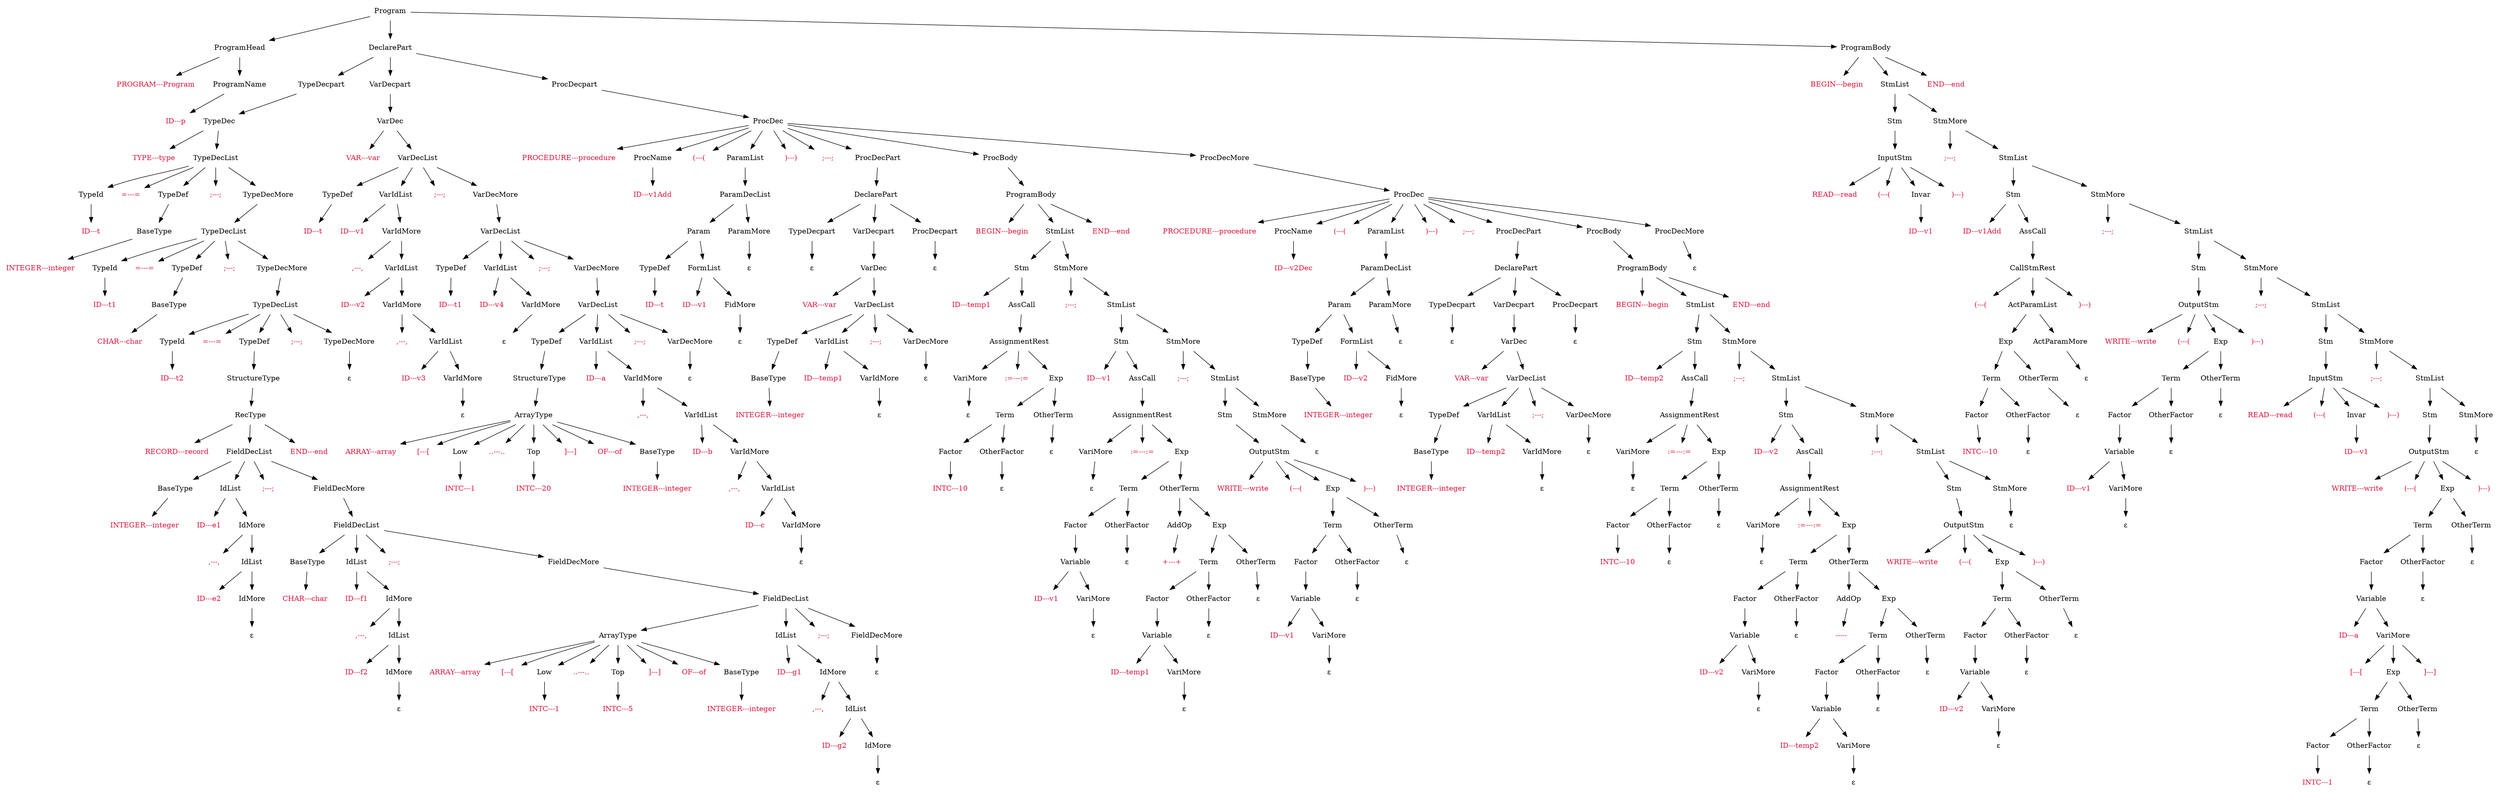 // Tree
digraph {
	1 [label=Program shape=plaintext]
	2 [label=ProgramHead shape=plaintext]
	1 -> 2 [arrowshape=none]
	5 [label="PROGRAM---Program" fontcolor=crimson shape=plaintext]
	2 -> 5 [arrowshape=none]
	6 [label=ProgramName shape=plaintext]
	2 -> 6 [arrowshape=none]
	7 [label="ID---p" fontcolor=crimson shape=plaintext]
	6 -> 7 [arrowshape=none]
	3 [label=DeclarePart shape=plaintext]
	1 -> 3 [arrowshape=none]
	8 [label=TypeDecpart shape=plaintext]
	3 -> 8 [arrowshape=none]
	11 [label=TypeDec shape=plaintext]
	8 -> 11 [arrowshape=none]
	12 [label="TYPE---type" fontcolor=crimson shape=plaintext]
	11 -> 12 [arrowshape=none]
	13 [label=TypeDecList shape=plaintext]
	11 -> 13 [arrowshape=none]
	14 [label=TypeId shape=plaintext]
	13 -> 14 [arrowshape=none]
	19 [label="ID---t" fontcolor=crimson shape=plaintext]
	14 -> 19 [arrowshape=none]
	15 [label="=---=" fontcolor=crimson shape=plaintext]
	13 -> 15 [arrowshape=none]
	16 [label=TypeDef shape=plaintext]
	13 -> 16 [arrowshape=none]
	20 [label=BaseType shape=plaintext]
	16 -> 20 [arrowshape=none]
	21 [label="INTEGER---integer" fontcolor=crimson shape=plaintext]
	20 -> 21 [arrowshape=none]
	17 [label=";---;" fontcolor=crimson shape=plaintext]
	13 -> 17 [arrowshape=none]
	18 [label=TypeDecMore shape=plaintext]
	13 -> 18 [arrowshape=none]
	22 [label=TypeDecList shape=plaintext]
	18 -> 22 [arrowshape=none]
	23 [label=TypeId shape=plaintext]
	22 -> 23 [arrowshape=none]
	28 [label="ID---t1" fontcolor=crimson shape=plaintext]
	23 -> 28 [arrowshape=none]
	24 [label="=---=" fontcolor=crimson shape=plaintext]
	22 -> 24 [arrowshape=none]
	25 [label=TypeDef shape=plaintext]
	22 -> 25 [arrowshape=none]
	29 [label=BaseType shape=plaintext]
	25 -> 29 [arrowshape=none]
	30 [label="CHAR---char" fontcolor=crimson shape=plaintext]
	29 -> 30 [arrowshape=none]
	26 [label=";---;" fontcolor=crimson shape=plaintext]
	22 -> 26 [arrowshape=none]
	27 [label=TypeDecMore shape=plaintext]
	22 -> 27 [arrowshape=none]
	31 [label=TypeDecList shape=plaintext]
	27 -> 31 [arrowshape=none]
	32 [label=TypeId shape=plaintext]
	31 -> 32 [arrowshape=none]
	37 [label="ID---t2" fontcolor=crimson shape=plaintext]
	32 -> 37 [arrowshape=none]
	33 [label="=---=" fontcolor=crimson shape=plaintext]
	31 -> 33 [arrowshape=none]
	34 [label=TypeDef shape=plaintext]
	31 -> 34 [arrowshape=none]
	38 [label=StructureType shape=plaintext]
	34 -> 38 [arrowshape=none]
	39 [label=RecType shape=plaintext]
	38 -> 39 [arrowshape=none]
	40 [label="RECORD---record" fontcolor=crimson shape=plaintext]
	39 -> 40 [arrowshape=none]
	41 [label=FieldDecList shape=plaintext]
	39 -> 41 [arrowshape=none]
	43 [label=BaseType shape=plaintext]
	41 -> 43 [arrowshape=none]
	47 [label="INTEGER---integer" fontcolor=crimson shape=plaintext]
	43 -> 47 [arrowshape=none]
	44 [label=IdList shape=plaintext]
	41 -> 44 [arrowshape=none]
	48 [label="ID---e1" fontcolor=crimson shape=plaintext]
	44 -> 48 [arrowshape=none]
	49 [label=IdMore shape=plaintext]
	44 -> 49 [arrowshape=none]
	50 [label=",---," fontcolor=crimson shape=plaintext]
	49 -> 50 [arrowshape=none]
	51 [label=IdList shape=plaintext]
	49 -> 51 [arrowshape=none]
	52 [label="ID---e2" fontcolor=crimson shape=plaintext]
	51 -> 52 [arrowshape=none]
	53 [label=IdMore shape=plaintext]
	51 -> 53 [arrowshape=none]
	54 [label="ε" shape=plaintext]
	53 -> 54 [arrowshape=none]
	45 [label=";---;" fontcolor=crimson shape=plaintext]
	41 -> 45 [arrowshape=none]
	46 [label=FieldDecMore shape=plaintext]
	41 -> 46 [arrowshape=none]
	55 [label=FieldDecList shape=plaintext]
	46 -> 55 [arrowshape=none]
	56 [label=BaseType shape=plaintext]
	55 -> 56 [arrowshape=none]
	60 [label="CHAR---char" fontcolor=crimson shape=plaintext]
	56 -> 60 [arrowshape=none]
	57 [label=IdList shape=plaintext]
	55 -> 57 [arrowshape=none]
	61 [label="ID---f1" fontcolor=crimson shape=plaintext]
	57 -> 61 [arrowshape=none]
	62 [label=IdMore shape=plaintext]
	57 -> 62 [arrowshape=none]
	63 [label=",---," fontcolor=crimson shape=plaintext]
	62 -> 63 [arrowshape=none]
	64 [label=IdList shape=plaintext]
	62 -> 64 [arrowshape=none]
	65 [label="ID---f2" fontcolor=crimson shape=plaintext]
	64 -> 65 [arrowshape=none]
	66 [label=IdMore shape=plaintext]
	64 -> 66 [arrowshape=none]
	67 [label="ε" shape=plaintext]
	66 -> 67 [arrowshape=none]
	58 [label=";---;" fontcolor=crimson shape=plaintext]
	55 -> 58 [arrowshape=none]
	59 [label=FieldDecMore shape=plaintext]
	55 -> 59 [arrowshape=none]
	68 [label=FieldDecList shape=plaintext]
	59 -> 68 [arrowshape=none]
	69 [label=ArrayType shape=plaintext]
	68 -> 69 [arrowshape=none]
	73 [label="ARRAY---array" fontcolor=crimson shape=plaintext]
	69 -> 73 [arrowshape=none]
	74 [label="[---[" fontcolor=crimson shape=plaintext]
	69 -> 74 [arrowshape=none]
	75 [label=Low shape=plaintext]
	69 -> 75 [arrowshape=none]
	81 [label="INTC---1" fontcolor=crimson shape=plaintext]
	75 -> 81 [arrowshape=none]
	76 [label="..---.." fontcolor=crimson shape=plaintext]
	69 -> 76 [arrowshape=none]
	77 [label=Top shape=plaintext]
	69 -> 77 [arrowshape=none]
	82 [label="INTC---5" fontcolor=crimson shape=plaintext]
	77 -> 82 [arrowshape=none]
	78 [label="]---]" fontcolor=crimson shape=plaintext]
	69 -> 78 [arrowshape=none]
	79 [label="OF---of" fontcolor=crimson shape=plaintext]
	69 -> 79 [arrowshape=none]
	80 [label=BaseType shape=plaintext]
	69 -> 80 [arrowshape=none]
	83 [label="INTEGER---integer" fontcolor=crimson shape=plaintext]
	80 -> 83 [arrowshape=none]
	70 [label=IdList shape=plaintext]
	68 -> 70 [arrowshape=none]
	84 [label="ID---g1" fontcolor=crimson shape=plaintext]
	70 -> 84 [arrowshape=none]
	85 [label=IdMore shape=plaintext]
	70 -> 85 [arrowshape=none]
	86 [label=",---," fontcolor=crimson shape=plaintext]
	85 -> 86 [arrowshape=none]
	87 [label=IdList shape=plaintext]
	85 -> 87 [arrowshape=none]
	88 [label="ID---g2" fontcolor=crimson shape=plaintext]
	87 -> 88 [arrowshape=none]
	89 [label=IdMore shape=plaintext]
	87 -> 89 [arrowshape=none]
	90 [label="ε" shape=plaintext]
	89 -> 90 [arrowshape=none]
	71 [label=";---;" fontcolor=crimson shape=plaintext]
	68 -> 71 [arrowshape=none]
	72 [label=FieldDecMore shape=plaintext]
	68 -> 72 [arrowshape=none]
	91 [label="ε" shape=plaintext]
	72 -> 91 [arrowshape=none]
	42 [label="END---end" fontcolor=crimson shape=plaintext]
	39 -> 42 [arrowshape=none]
	35 [label=";---;" fontcolor=crimson shape=plaintext]
	31 -> 35 [arrowshape=none]
	36 [label=TypeDecMore shape=plaintext]
	31 -> 36 [arrowshape=none]
	92 [label="ε" shape=plaintext]
	36 -> 92 [arrowshape=none]
	9 [label=VarDecpart shape=plaintext]
	3 -> 9 [arrowshape=none]
	93 [label=VarDec shape=plaintext]
	9 -> 93 [arrowshape=none]
	94 [label="VAR---var" fontcolor=crimson shape=plaintext]
	93 -> 94 [arrowshape=none]
	95 [label=VarDecList shape=plaintext]
	93 -> 95 [arrowshape=none]
	96 [label=TypeDef shape=plaintext]
	95 -> 96 [arrowshape=none]
	100 [label="ID---t" fontcolor=crimson shape=plaintext]
	96 -> 100 [arrowshape=none]
	97 [label=VarIdList shape=plaintext]
	95 -> 97 [arrowshape=none]
	101 [label="ID---v1" fontcolor=crimson shape=plaintext]
	97 -> 101 [arrowshape=none]
	102 [label=VarIdMore shape=plaintext]
	97 -> 102 [arrowshape=none]
	103 [label=",---," fontcolor=crimson shape=plaintext]
	102 -> 103 [arrowshape=none]
	104 [label=VarIdList shape=plaintext]
	102 -> 104 [arrowshape=none]
	105 [label="ID---v2" fontcolor=crimson shape=plaintext]
	104 -> 105 [arrowshape=none]
	106 [label=VarIdMore shape=plaintext]
	104 -> 106 [arrowshape=none]
	107 [label=",---," fontcolor=crimson shape=plaintext]
	106 -> 107 [arrowshape=none]
	108 [label=VarIdList shape=plaintext]
	106 -> 108 [arrowshape=none]
	109 [label="ID---v3" fontcolor=crimson shape=plaintext]
	108 -> 109 [arrowshape=none]
	110 [label=VarIdMore shape=plaintext]
	108 -> 110 [arrowshape=none]
	111 [label="ε" shape=plaintext]
	110 -> 111 [arrowshape=none]
	98 [label=";---;" fontcolor=crimson shape=plaintext]
	95 -> 98 [arrowshape=none]
	99 [label=VarDecMore shape=plaintext]
	95 -> 99 [arrowshape=none]
	112 [label=VarDecList shape=plaintext]
	99 -> 112 [arrowshape=none]
	113 [label=TypeDef shape=plaintext]
	112 -> 113 [arrowshape=none]
	117 [label="ID---t1" fontcolor=crimson shape=plaintext]
	113 -> 117 [arrowshape=none]
	114 [label=VarIdList shape=plaintext]
	112 -> 114 [arrowshape=none]
	118 [label="ID---v4" fontcolor=crimson shape=plaintext]
	114 -> 118 [arrowshape=none]
	119 [label=VarIdMore shape=plaintext]
	114 -> 119 [arrowshape=none]
	120 [label="ε" shape=plaintext]
	119 -> 120 [arrowshape=none]
	115 [label=";---;" fontcolor=crimson shape=plaintext]
	112 -> 115 [arrowshape=none]
	116 [label=VarDecMore shape=plaintext]
	112 -> 116 [arrowshape=none]
	121 [label=VarDecList shape=plaintext]
	116 -> 121 [arrowshape=none]
	122 [label=TypeDef shape=plaintext]
	121 -> 122 [arrowshape=none]
	126 [label=StructureType shape=plaintext]
	122 -> 126 [arrowshape=none]
	127 [label=ArrayType shape=plaintext]
	126 -> 127 [arrowshape=none]
	128 [label="ARRAY---array" fontcolor=crimson shape=plaintext]
	127 -> 128 [arrowshape=none]
	129 [label="[---[" fontcolor=crimson shape=plaintext]
	127 -> 129 [arrowshape=none]
	130 [label=Low shape=plaintext]
	127 -> 130 [arrowshape=none]
	136 [label="INTC---1" fontcolor=crimson shape=plaintext]
	130 -> 136 [arrowshape=none]
	131 [label="..---.." fontcolor=crimson shape=plaintext]
	127 -> 131 [arrowshape=none]
	132 [label=Top shape=plaintext]
	127 -> 132 [arrowshape=none]
	137 [label="INTC---20" fontcolor=crimson shape=plaintext]
	132 -> 137 [arrowshape=none]
	133 [label="]---]" fontcolor=crimson shape=plaintext]
	127 -> 133 [arrowshape=none]
	134 [label="OF---of" fontcolor=crimson shape=plaintext]
	127 -> 134 [arrowshape=none]
	135 [label=BaseType shape=plaintext]
	127 -> 135 [arrowshape=none]
	138 [label="INTEGER---integer" fontcolor=crimson shape=plaintext]
	135 -> 138 [arrowshape=none]
	123 [label=VarIdList shape=plaintext]
	121 -> 123 [arrowshape=none]
	139 [label="ID---a" fontcolor=crimson shape=plaintext]
	123 -> 139 [arrowshape=none]
	140 [label=VarIdMore shape=plaintext]
	123 -> 140 [arrowshape=none]
	141 [label=",---," fontcolor=crimson shape=plaintext]
	140 -> 141 [arrowshape=none]
	142 [label=VarIdList shape=plaintext]
	140 -> 142 [arrowshape=none]
	143 [label="ID---b" fontcolor=crimson shape=plaintext]
	142 -> 143 [arrowshape=none]
	144 [label=VarIdMore shape=plaintext]
	142 -> 144 [arrowshape=none]
	145 [label=",---," fontcolor=crimson shape=plaintext]
	144 -> 145 [arrowshape=none]
	146 [label=VarIdList shape=plaintext]
	144 -> 146 [arrowshape=none]
	147 [label="ID---c" fontcolor=crimson shape=plaintext]
	146 -> 147 [arrowshape=none]
	148 [label=VarIdMore shape=plaintext]
	146 -> 148 [arrowshape=none]
	149 [label="ε" shape=plaintext]
	148 -> 149 [arrowshape=none]
	124 [label=";---;" fontcolor=crimson shape=plaintext]
	121 -> 124 [arrowshape=none]
	125 [label=VarDecMore shape=plaintext]
	121 -> 125 [arrowshape=none]
	150 [label="ε" shape=plaintext]
	125 -> 150 [arrowshape=none]
	10 [label=ProcDecpart shape=plaintext]
	3 -> 10 [arrowshape=none]
	151 [label=ProcDec shape=plaintext]
	10 -> 151 [arrowshape=none]
	152 [label="PROCEDURE---procedure" fontcolor=crimson shape=plaintext]
	151 -> 152 [arrowshape=none]
	153 [label=ProcName shape=plaintext]
	151 -> 153 [arrowshape=none]
	161 [label="ID---v1Add" fontcolor=crimson shape=plaintext]
	153 -> 161 [arrowshape=none]
	154 [label="(---(" fontcolor=crimson shape=plaintext]
	151 -> 154 [arrowshape=none]
	155 [label=ParamList shape=plaintext]
	151 -> 155 [arrowshape=none]
	162 [label=ParamDecList shape=plaintext]
	155 -> 162 [arrowshape=none]
	163 [label=Param shape=plaintext]
	162 -> 163 [arrowshape=none]
	165 [label=TypeDef shape=plaintext]
	163 -> 165 [arrowshape=none]
	167 [label="ID---t" fontcolor=crimson shape=plaintext]
	165 -> 167 [arrowshape=none]
	166 [label=FormList shape=plaintext]
	163 -> 166 [arrowshape=none]
	168 [label="ID---v1" fontcolor=crimson shape=plaintext]
	166 -> 168 [arrowshape=none]
	169 [label=FidMore shape=plaintext]
	166 -> 169 [arrowshape=none]
	170 [label="ε" shape=plaintext]
	169 -> 170 [arrowshape=none]
	164 [label=ParamMore shape=plaintext]
	162 -> 164 [arrowshape=none]
	171 [label="ε" shape=plaintext]
	164 -> 171 [arrowshape=none]
	156 [label=")---)" fontcolor=crimson shape=plaintext]
	151 -> 156 [arrowshape=none]
	157 [label=";---;" fontcolor=crimson shape=plaintext]
	151 -> 157 [arrowshape=none]
	158 [label=ProcDecPart shape=plaintext]
	151 -> 158 [arrowshape=none]
	172 [label=DeclarePart shape=plaintext]
	158 -> 172 [arrowshape=none]
	173 [label=TypeDecpart shape=plaintext]
	172 -> 173 [arrowshape=none]
	176 [label="ε" shape=plaintext]
	173 -> 176 [arrowshape=none]
	174 [label=VarDecpart shape=plaintext]
	172 -> 174 [arrowshape=none]
	177 [label=VarDec shape=plaintext]
	174 -> 177 [arrowshape=none]
	178 [label="VAR---var" fontcolor=crimson shape=plaintext]
	177 -> 178 [arrowshape=none]
	179 [label=VarDecList shape=plaintext]
	177 -> 179 [arrowshape=none]
	180 [label=TypeDef shape=plaintext]
	179 -> 180 [arrowshape=none]
	184 [label=BaseType shape=plaintext]
	180 -> 184 [arrowshape=none]
	185 [label="INTEGER---integer" fontcolor=crimson shape=plaintext]
	184 -> 185 [arrowshape=none]
	181 [label=VarIdList shape=plaintext]
	179 -> 181 [arrowshape=none]
	186 [label="ID---temp1" fontcolor=crimson shape=plaintext]
	181 -> 186 [arrowshape=none]
	187 [label=VarIdMore shape=plaintext]
	181 -> 187 [arrowshape=none]
	188 [label="ε" shape=plaintext]
	187 -> 188 [arrowshape=none]
	182 [label=";---;" fontcolor=crimson shape=plaintext]
	179 -> 182 [arrowshape=none]
	183 [label=VarDecMore shape=plaintext]
	179 -> 183 [arrowshape=none]
	189 [label="ε" shape=plaintext]
	183 -> 189 [arrowshape=none]
	175 [label=ProcDecpart shape=plaintext]
	172 -> 175 [arrowshape=none]
	190 [label="ε" shape=plaintext]
	175 -> 190 [arrowshape=none]
	159 [label=ProcBody shape=plaintext]
	151 -> 159 [arrowshape=none]
	191 [label=ProgramBody shape=plaintext]
	159 -> 191 [arrowshape=none]
	192 [label="BEGIN---begin" fontcolor=crimson shape=plaintext]
	191 -> 192 [arrowshape=none]
	193 [label=StmList shape=plaintext]
	191 -> 193 [arrowshape=none]
	195 [label=Stm shape=plaintext]
	193 -> 195 [arrowshape=none]
	197 [label="ID---temp1" fontcolor=crimson shape=plaintext]
	195 -> 197 [arrowshape=none]
	198 [label=AssCall shape=plaintext]
	195 -> 198 [arrowshape=none]
	199 [label=AssignmentRest shape=plaintext]
	198 -> 199 [arrowshape=none]
	200 [label=VariMore shape=plaintext]
	199 -> 200 [arrowshape=none]
	203 [label="ε" shape=plaintext]
	200 -> 203 [arrowshape=none]
	201 [label=":=---:=" fontcolor=crimson shape=plaintext]
	199 -> 201 [arrowshape=none]
	202 [label=Exp shape=plaintext]
	199 -> 202 [arrowshape=none]
	204 [label=Term shape=plaintext]
	202 -> 204 [arrowshape=none]
	206 [label=Factor shape=plaintext]
	204 -> 206 [arrowshape=none]
	208 [label="INTC---10" fontcolor=crimson shape=plaintext]
	206 -> 208 [arrowshape=none]
	207 [label=OtherFactor shape=plaintext]
	204 -> 207 [arrowshape=none]
	209 [label="ε" shape=plaintext]
	207 -> 209 [arrowshape=none]
	205 [label=OtherTerm shape=plaintext]
	202 -> 205 [arrowshape=none]
	210 [label="ε" shape=plaintext]
	205 -> 210 [arrowshape=none]
	196 [label=StmMore shape=plaintext]
	193 -> 196 [arrowshape=none]
	211 [label=";---;" fontcolor=crimson shape=plaintext]
	196 -> 211 [arrowshape=none]
	212 [label=StmList shape=plaintext]
	196 -> 212 [arrowshape=none]
	213 [label=Stm shape=plaintext]
	212 -> 213 [arrowshape=none]
	215 [label="ID---v1" fontcolor=crimson shape=plaintext]
	213 -> 215 [arrowshape=none]
	216 [label=AssCall shape=plaintext]
	213 -> 216 [arrowshape=none]
	217 [label=AssignmentRest shape=plaintext]
	216 -> 217 [arrowshape=none]
	218 [label=VariMore shape=plaintext]
	217 -> 218 [arrowshape=none]
	221 [label="ε" shape=plaintext]
	218 -> 221 [arrowshape=none]
	219 [label=":=---:=" fontcolor=crimson shape=plaintext]
	217 -> 219 [arrowshape=none]
	220 [label=Exp shape=plaintext]
	217 -> 220 [arrowshape=none]
	222 [label=Term shape=plaintext]
	220 -> 222 [arrowshape=none]
	224 [label=Factor shape=plaintext]
	222 -> 224 [arrowshape=none]
	226 [label=Variable shape=plaintext]
	224 -> 226 [arrowshape=none]
	227 [label="ID---v1" fontcolor=crimson shape=plaintext]
	226 -> 227 [arrowshape=none]
	228 [label=VariMore shape=plaintext]
	226 -> 228 [arrowshape=none]
	229 [label="ε" shape=plaintext]
	228 -> 229 [arrowshape=none]
	225 [label=OtherFactor shape=plaintext]
	222 -> 225 [arrowshape=none]
	230 [label="ε" shape=plaintext]
	225 -> 230 [arrowshape=none]
	223 [label=OtherTerm shape=plaintext]
	220 -> 223 [arrowshape=none]
	231 [label=AddOp shape=plaintext]
	223 -> 231 [arrowshape=none]
	233 [label="+---+" fontcolor=crimson shape=plaintext]
	231 -> 233 [arrowshape=none]
	232 [label=Exp shape=plaintext]
	223 -> 232 [arrowshape=none]
	234 [label=Term shape=plaintext]
	232 -> 234 [arrowshape=none]
	236 [label=Factor shape=plaintext]
	234 -> 236 [arrowshape=none]
	238 [label=Variable shape=plaintext]
	236 -> 238 [arrowshape=none]
	239 [label="ID---temp1" fontcolor=crimson shape=plaintext]
	238 -> 239 [arrowshape=none]
	240 [label=VariMore shape=plaintext]
	238 -> 240 [arrowshape=none]
	241 [label="ε" shape=plaintext]
	240 -> 241 [arrowshape=none]
	237 [label=OtherFactor shape=plaintext]
	234 -> 237 [arrowshape=none]
	242 [label="ε" shape=plaintext]
	237 -> 242 [arrowshape=none]
	235 [label=OtherTerm shape=plaintext]
	232 -> 235 [arrowshape=none]
	243 [label="ε" shape=plaintext]
	235 -> 243 [arrowshape=none]
	214 [label=StmMore shape=plaintext]
	212 -> 214 [arrowshape=none]
	244 [label=";---;" fontcolor=crimson shape=plaintext]
	214 -> 244 [arrowshape=none]
	245 [label=StmList shape=plaintext]
	214 -> 245 [arrowshape=none]
	246 [label=Stm shape=plaintext]
	245 -> 246 [arrowshape=none]
	248 [label=OutputStm shape=plaintext]
	246 -> 248 [arrowshape=none]
	249 [label="WRITE---write" fontcolor=crimson shape=plaintext]
	248 -> 249 [arrowshape=none]
	250 [label="(---(" fontcolor=crimson shape=plaintext]
	248 -> 250 [arrowshape=none]
	251 [label=Exp shape=plaintext]
	248 -> 251 [arrowshape=none]
	253 [label=Term shape=plaintext]
	251 -> 253 [arrowshape=none]
	255 [label=Factor shape=plaintext]
	253 -> 255 [arrowshape=none]
	257 [label=Variable shape=plaintext]
	255 -> 257 [arrowshape=none]
	258 [label="ID---v1" fontcolor=crimson shape=plaintext]
	257 -> 258 [arrowshape=none]
	259 [label=VariMore shape=plaintext]
	257 -> 259 [arrowshape=none]
	260 [label="ε" shape=plaintext]
	259 -> 260 [arrowshape=none]
	256 [label=OtherFactor shape=plaintext]
	253 -> 256 [arrowshape=none]
	261 [label="ε" shape=plaintext]
	256 -> 261 [arrowshape=none]
	254 [label=OtherTerm shape=plaintext]
	251 -> 254 [arrowshape=none]
	262 [label="ε" shape=plaintext]
	254 -> 262 [arrowshape=none]
	252 [label=")---)" fontcolor=crimson shape=plaintext]
	248 -> 252 [arrowshape=none]
	247 [label=StmMore shape=plaintext]
	245 -> 247 [arrowshape=none]
	263 [label="ε" shape=plaintext]
	247 -> 263 [arrowshape=none]
	194 [label="END---end" fontcolor=crimson shape=plaintext]
	191 -> 194 [arrowshape=none]
	160 [label=ProcDecMore shape=plaintext]
	151 -> 160 [arrowshape=none]
	264 [label=ProcDec shape=plaintext]
	160 -> 264 [arrowshape=none]
	265 [label="PROCEDURE---procedure" fontcolor=crimson shape=plaintext]
	264 -> 265 [arrowshape=none]
	266 [label=ProcName shape=plaintext]
	264 -> 266 [arrowshape=none]
	274 [label="ID---v2Dec" fontcolor=crimson shape=plaintext]
	266 -> 274 [arrowshape=none]
	267 [label="(---(" fontcolor=crimson shape=plaintext]
	264 -> 267 [arrowshape=none]
	268 [label=ParamList shape=plaintext]
	264 -> 268 [arrowshape=none]
	275 [label=ParamDecList shape=plaintext]
	268 -> 275 [arrowshape=none]
	276 [label=Param shape=plaintext]
	275 -> 276 [arrowshape=none]
	278 [label=TypeDef shape=plaintext]
	276 -> 278 [arrowshape=none]
	280 [label=BaseType shape=plaintext]
	278 -> 280 [arrowshape=none]
	281 [label="INTEGER---integer" fontcolor=crimson shape=plaintext]
	280 -> 281 [arrowshape=none]
	279 [label=FormList shape=plaintext]
	276 -> 279 [arrowshape=none]
	282 [label="ID---v2" fontcolor=crimson shape=plaintext]
	279 -> 282 [arrowshape=none]
	283 [label=FidMore shape=plaintext]
	279 -> 283 [arrowshape=none]
	284 [label="ε" shape=plaintext]
	283 -> 284 [arrowshape=none]
	277 [label=ParamMore shape=plaintext]
	275 -> 277 [arrowshape=none]
	285 [label="ε" shape=plaintext]
	277 -> 285 [arrowshape=none]
	269 [label=")---)" fontcolor=crimson shape=plaintext]
	264 -> 269 [arrowshape=none]
	270 [label=";---;" fontcolor=crimson shape=plaintext]
	264 -> 270 [arrowshape=none]
	271 [label=ProcDecPart shape=plaintext]
	264 -> 271 [arrowshape=none]
	286 [label=DeclarePart shape=plaintext]
	271 -> 286 [arrowshape=none]
	287 [label=TypeDecpart shape=plaintext]
	286 -> 287 [arrowshape=none]
	290 [label="ε" shape=plaintext]
	287 -> 290 [arrowshape=none]
	288 [label=VarDecpart shape=plaintext]
	286 -> 288 [arrowshape=none]
	291 [label=VarDec shape=plaintext]
	288 -> 291 [arrowshape=none]
	292 [label="VAR---var" fontcolor=crimson shape=plaintext]
	291 -> 292 [arrowshape=none]
	293 [label=VarDecList shape=plaintext]
	291 -> 293 [arrowshape=none]
	294 [label=TypeDef shape=plaintext]
	293 -> 294 [arrowshape=none]
	298 [label=BaseType shape=plaintext]
	294 -> 298 [arrowshape=none]
	299 [label="INTEGER---integer" fontcolor=crimson shape=plaintext]
	298 -> 299 [arrowshape=none]
	295 [label=VarIdList shape=plaintext]
	293 -> 295 [arrowshape=none]
	300 [label="ID---temp2" fontcolor=crimson shape=plaintext]
	295 -> 300 [arrowshape=none]
	301 [label=VarIdMore shape=plaintext]
	295 -> 301 [arrowshape=none]
	302 [label="ε" shape=plaintext]
	301 -> 302 [arrowshape=none]
	296 [label=";---;" fontcolor=crimson shape=plaintext]
	293 -> 296 [arrowshape=none]
	297 [label=VarDecMore shape=plaintext]
	293 -> 297 [arrowshape=none]
	303 [label="ε" shape=plaintext]
	297 -> 303 [arrowshape=none]
	289 [label=ProcDecpart shape=plaintext]
	286 -> 289 [arrowshape=none]
	304 [label="ε" shape=plaintext]
	289 -> 304 [arrowshape=none]
	272 [label=ProcBody shape=plaintext]
	264 -> 272 [arrowshape=none]
	305 [label=ProgramBody shape=plaintext]
	272 -> 305 [arrowshape=none]
	306 [label="BEGIN---begin" fontcolor=crimson shape=plaintext]
	305 -> 306 [arrowshape=none]
	307 [label=StmList shape=plaintext]
	305 -> 307 [arrowshape=none]
	309 [label=Stm shape=plaintext]
	307 -> 309 [arrowshape=none]
	311 [label="ID---temp2" fontcolor=crimson shape=plaintext]
	309 -> 311 [arrowshape=none]
	312 [label=AssCall shape=plaintext]
	309 -> 312 [arrowshape=none]
	313 [label=AssignmentRest shape=plaintext]
	312 -> 313 [arrowshape=none]
	314 [label=VariMore shape=plaintext]
	313 -> 314 [arrowshape=none]
	317 [label="ε" shape=plaintext]
	314 -> 317 [arrowshape=none]
	315 [label=":=---:=" fontcolor=crimson shape=plaintext]
	313 -> 315 [arrowshape=none]
	316 [label=Exp shape=plaintext]
	313 -> 316 [arrowshape=none]
	318 [label=Term shape=plaintext]
	316 -> 318 [arrowshape=none]
	320 [label=Factor shape=plaintext]
	318 -> 320 [arrowshape=none]
	322 [label="INTC---10" fontcolor=crimson shape=plaintext]
	320 -> 322 [arrowshape=none]
	321 [label=OtherFactor shape=plaintext]
	318 -> 321 [arrowshape=none]
	323 [label="ε" shape=plaintext]
	321 -> 323 [arrowshape=none]
	319 [label=OtherTerm shape=plaintext]
	316 -> 319 [arrowshape=none]
	324 [label="ε" shape=plaintext]
	319 -> 324 [arrowshape=none]
	310 [label=StmMore shape=plaintext]
	307 -> 310 [arrowshape=none]
	325 [label=";---;" fontcolor=crimson shape=plaintext]
	310 -> 325 [arrowshape=none]
	326 [label=StmList shape=plaintext]
	310 -> 326 [arrowshape=none]
	327 [label=Stm shape=plaintext]
	326 -> 327 [arrowshape=none]
	329 [label="ID---v2" fontcolor=crimson shape=plaintext]
	327 -> 329 [arrowshape=none]
	330 [label=AssCall shape=plaintext]
	327 -> 330 [arrowshape=none]
	331 [label=AssignmentRest shape=plaintext]
	330 -> 331 [arrowshape=none]
	332 [label=VariMore shape=plaintext]
	331 -> 332 [arrowshape=none]
	335 [label="ε" shape=plaintext]
	332 -> 335 [arrowshape=none]
	333 [label=":=---:=" fontcolor=crimson shape=plaintext]
	331 -> 333 [arrowshape=none]
	334 [label=Exp shape=plaintext]
	331 -> 334 [arrowshape=none]
	336 [label=Term shape=plaintext]
	334 -> 336 [arrowshape=none]
	338 [label=Factor shape=plaintext]
	336 -> 338 [arrowshape=none]
	340 [label=Variable shape=plaintext]
	338 -> 340 [arrowshape=none]
	341 [label="ID---v2" fontcolor=crimson shape=plaintext]
	340 -> 341 [arrowshape=none]
	342 [label=VariMore shape=plaintext]
	340 -> 342 [arrowshape=none]
	343 [label="ε" shape=plaintext]
	342 -> 343 [arrowshape=none]
	339 [label=OtherFactor shape=plaintext]
	336 -> 339 [arrowshape=none]
	344 [label="ε" shape=plaintext]
	339 -> 344 [arrowshape=none]
	337 [label=OtherTerm shape=plaintext]
	334 -> 337 [arrowshape=none]
	345 [label=AddOp shape=plaintext]
	337 -> 345 [arrowshape=none]
	347 [label="-----" fontcolor=crimson shape=plaintext]
	345 -> 347 [arrowshape=none]
	346 [label=Exp shape=plaintext]
	337 -> 346 [arrowshape=none]
	348 [label=Term shape=plaintext]
	346 -> 348 [arrowshape=none]
	350 [label=Factor shape=plaintext]
	348 -> 350 [arrowshape=none]
	352 [label=Variable shape=plaintext]
	350 -> 352 [arrowshape=none]
	353 [label="ID---temp2" fontcolor=crimson shape=plaintext]
	352 -> 353 [arrowshape=none]
	354 [label=VariMore shape=plaintext]
	352 -> 354 [arrowshape=none]
	355 [label="ε" shape=plaintext]
	354 -> 355 [arrowshape=none]
	351 [label=OtherFactor shape=plaintext]
	348 -> 351 [arrowshape=none]
	356 [label="ε" shape=plaintext]
	351 -> 356 [arrowshape=none]
	349 [label=OtherTerm shape=plaintext]
	346 -> 349 [arrowshape=none]
	357 [label="ε" shape=plaintext]
	349 -> 357 [arrowshape=none]
	328 [label=StmMore shape=plaintext]
	326 -> 328 [arrowshape=none]
	358 [label=";---;" fontcolor=crimson shape=plaintext]
	328 -> 358 [arrowshape=none]
	359 [label=StmList shape=plaintext]
	328 -> 359 [arrowshape=none]
	360 [label=Stm shape=plaintext]
	359 -> 360 [arrowshape=none]
	362 [label=OutputStm shape=plaintext]
	360 -> 362 [arrowshape=none]
	363 [label="WRITE---write" fontcolor=crimson shape=plaintext]
	362 -> 363 [arrowshape=none]
	364 [label="(---(" fontcolor=crimson shape=plaintext]
	362 -> 364 [arrowshape=none]
	365 [label=Exp shape=plaintext]
	362 -> 365 [arrowshape=none]
	367 [label=Term shape=plaintext]
	365 -> 367 [arrowshape=none]
	369 [label=Factor shape=plaintext]
	367 -> 369 [arrowshape=none]
	371 [label=Variable shape=plaintext]
	369 -> 371 [arrowshape=none]
	372 [label="ID---v2" fontcolor=crimson shape=plaintext]
	371 -> 372 [arrowshape=none]
	373 [label=VariMore shape=plaintext]
	371 -> 373 [arrowshape=none]
	374 [label="ε" shape=plaintext]
	373 -> 374 [arrowshape=none]
	370 [label=OtherFactor shape=plaintext]
	367 -> 370 [arrowshape=none]
	375 [label="ε" shape=plaintext]
	370 -> 375 [arrowshape=none]
	368 [label=OtherTerm shape=plaintext]
	365 -> 368 [arrowshape=none]
	376 [label="ε" shape=plaintext]
	368 -> 376 [arrowshape=none]
	366 [label=")---)" fontcolor=crimson shape=plaintext]
	362 -> 366 [arrowshape=none]
	361 [label=StmMore shape=plaintext]
	359 -> 361 [arrowshape=none]
	377 [label="ε" shape=plaintext]
	361 -> 377 [arrowshape=none]
	308 [label="END---end" fontcolor=crimson shape=plaintext]
	305 -> 308 [arrowshape=none]
	273 [label=ProcDecMore shape=plaintext]
	264 -> 273 [arrowshape=none]
	378 [label="ε" shape=plaintext]
	273 -> 378 [arrowshape=none]
	4 [label=ProgramBody shape=plaintext]
	1 -> 4 [arrowshape=none]
	379 [label="BEGIN---begin" fontcolor=crimson shape=plaintext]
	4 -> 379 [arrowshape=none]
	380 [label=StmList shape=plaintext]
	4 -> 380 [arrowshape=none]
	382 [label=Stm shape=plaintext]
	380 -> 382 [arrowshape=none]
	384 [label=InputStm shape=plaintext]
	382 -> 384 [arrowshape=none]
	385 [label="READ---read" fontcolor=crimson shape=plaintext]
	384 -> 385 [arrowshape=none]
	386 [label="(---(" fontcolor=crimson shape=plaintext]
	384 -> 386 [arrowshape=none]
	387 [label=Invar shape=plaintext]
	384 -> 387 [arrowshape=none]
	389 [label="ID---v1" fontcolor=crimson shape=plaintext]
	387 -> 389 [arrowshape=none]
	388 [label=")---)" fontcolor=crimson shape=plaintext]
	384 -> 388 [arrowshape=none]
	383 [label=StmMore shape=plaintext]
	380 -> 383 [arrowshape=none]
	390 [label=";---;" fontcolor=crimson shape=plaintext]
	383 -> 390 [arrowshape=none]
	391 [label=StmList shape=plaintext]
	383 -> 391 [arrowshape=none]
	392 [label=Stm shape=plaintext]
	391 -> 392 [arrowshape=none]
	394 [label="ID---v1Add" fontcolor=crimson shape=plaintext]
	392 -> 394 [arrowshape=none]
	395 [label=AssCall shape=plaintext]
	392 -> 395 [arrowshape=none]
	396 [label=CallStmRest shape=plaintext]
	395 -> 396 [arrowshape=none]
	397 [label="(---(" fontcolor=crimson shape=plaintext]
	396 -> 397 [arrowshape=none]
	398 [label=ActParamList shape=plaintext]
	396 -> 398 [arrowshape=none]
	400 [label=Exp shape=plaintext]
	398 -> 400 [arrowshape=none]
	402 [label=Term shape=plaintext]
	400 -> 402 [arrowshape=none]
	404 [label=Factor shape=plaintext]
	402 -> 404 [arrowshape=none]
	406 [label="INTC---10" fontcolor=crimson shape=plaintext]
	404 -> 406 [arrowshape=none]
	405 [label=OtherFactor shape=plaintext]
	402 -> 405 [arrowshape=none]
	407 [label="ε" shape=plaintext]
	405 -> 407 [arrowshape=none]
	403 [label=OtherTerm shape=plaintext]
	400 -> 403 [arrowshape=none]
	408 [label="ε" shape=plaintext]
	403 -> 408 [arrowshape=none]
	401 [label=ActParamMore shape=plaintext]
	398 -> 401 [arrowshape=none]
	409 [label="ε" shape=plaintext]
	401 -> 409 [arrowshape=none]
	399 [label=")---)" fontcolor=crimson shape=plaintext]
	396 -> 399 [arrowshape=none]
	393 [label=StmMore shape=plaintext]
	391 -> 393 [arrowshape=none]
	410 [label=";---;" fontcolor=crimson shape=plaintext]
	393 -> 410 [arrowshape=none]
	411 [label=StmList shape=plaintext]
	393 -> 411 [arrowshape=none]
	412 [label=Stm shape=plaintext]
	411 -> 412 [arrowshape=none]
	414 [label=OutputStm shape=plaintext]
	412 -> 414 [arrowshape=none]
	415 [label="WRITE---write" fontcolor=crimson shape=plaintext]
	414 -> 415 [arrowshape=none]
	416 [label="(---(" fontcolor=crimson shape=plaintext]
	414 -> 416 [arrowshape=none]
	417 [label=Exp shape=plaintext]
	414 -> 417 [arrowshape=none]
	419 [label=Term shape=plaintext]
	417 -> 419 [arrowshape=none]
	421 [label=Factor shape=plaintext]
	419 -> 421 [arrowshape=none]
	423 [label=Variable shape=plaintext]
	421 -> 423 [arrowshape=none]
	424 [label="ID---v1" fontcolor=crimson shape=plaintext]
	423 -> 424 [arrowshape=none]
	425 [label=VariMore shape=plaintext]
	423 -> 425 [arrowshape=none]
	426 [label="ε" shape=plaintext]
	425 -> 426 [arrowshape=none]
	422 [label=OtherFactor shape=plaintext]
	419 -> 422 [arrowshape=none]
	427 [label="ε" shape=plaintext]
	422 -> 427 [arrowshape=none]
	420 [label=OtherTerm shape=plaintext]
	417 -> 420 [arrowshape=none]
	428 [label="ε" shape=plaintext]
	420 -> 428 [arrowshape=none]
	418 [label=")---)" fontcolor=crimson shape=plaintext]
	414 -> 418 [arrowshape=none]
	413 [label=StmMore shape=plaintext]
	411 -> 413 [arrowshape=none]
	429 [label=";---;" fontcolor=crimson shape=plaintext]
	413 -> 429 [arrowshape=none]
	430 [label=StmList shape=plaintext]
	413 -> 430 [arrowshape=none]
	431 [label=Stm shape=plaintext]
	430 -> 431 [arrowshape=none]
	433 [label=InputStm shape=plaintext]
	431 -> 433 [arrowshape=none]
	434 [label="READ---read" fontcolor=crimson shape=plaintext]
	433 -> 434 [arrowshape=none]
	435 [label="(---(" fontcolor=crimson shape=plaintext]
	433 -> 435 [arrowshape=none]
	436 [label=Invar shape=plaintext]
	433 -> 436 [arrowshape=none]
	438 [label="ID---v1" fontcolor=crimson shape=plaintext]
	436 -> 438 [arrowshape=none]
	437 [label=")---)" fontcolor=crimson shape=plaintext]
	433 -> 437 [arrowshape=none]
	432 [label=StmMore shape=plaintext]
	430 -> 432 [arrowshape=none]
	439 [label=";---;" fontcolor=crimson shape=plaintext]
	432 -> 439 [arrowshape=none]
	440 [label=StmList shape=plaintext]
	432 -> 440 [arrowshape=none]
	441 [label=Stm shape=plaintext]
	440 -> 441 [arrowshape=none]
	443 [label=OutputStm shape=plaintext]
	441 -> 443 [arrowshape=none]
	444 [label="WRITE---write" fontcolor=crimson shape=plaintext]
	443 -> 444 [arrowshape=none]
	445 [label="(---(" fontcolor=crimson shape=plaintext]
	443 -> 445 [arrowshape=none]
	446 [label=Exp shape=plaintext]
	443 -> 446 [arrowshape=none]
	448 [label=Term shape=plaintext]
	446 -> 448 [arrowshape=none]
	450 [label=Factor shape=plaintext]
	448 -> 450 [arrowshape=none]
	452 [label=Variable shape=plaintext]
	450 -> 452 [arrowshape=none]
	453 [label="ID---a" fontcolor=crimson shape=plaintext]
	452 -> 453 [arrowshape=none]
	454 [label=VariMore shape=plaintext]
	452 -> 454 [arrowshape=none]
	455 [label="[---[" fontcolor=crimson shape=plaintext]
	454 -> 455 [arrowshape=none]
	456 [label=Exp shape=plaintext]
	454 -> 456 [arrowshape=none]
	458 [label=Term shape=plaintext]
	456 -> 458 [arrowshape=none]
	460 [label=Factor shape=plaintext]
	458 -> 460 [arrowshape=none]
	462 [label="INTC---1" fontcolor=crimson shape=plaintext]
	460 -> 462 [arrowshape=none]
	461 [label=OtherFactor shape=plaintext]
	458 -> 461 [arrowshape=none]
	463 [label="ε" shape=plaintext]
	461 -> 463 [arrowshape=none]
	459 [label=OtherTerm shape=plaintext]
	456 -> 459 [arrowshape=none]
	464 [label="ε" shape=plaintext]
	459 -> 464 [arrowshape=none]
	457 [label="]---]" fontcolor=crimson shape=plaintext]
	454 -> 457 [arrowshape=none]
	451 [label=OtherFactor shape=plaintext]
	448 -> 451 [arrowshape=none]
	465 [label="ε" shape=plaintext]
	451 -> 465 [arrowshape=none]
	449 [label=OtherTerm shape=plaintext]
	446 -> 449 [arrowshape=none]
	466 [label="ε" shape=plaintext]
	449 -> 466 [arrowshape=none]
	447 [label=")---)" fontcolor=crimson shape=plaintext]
	443 -> 447 [arrowshape=none]
	442 [label=StmMore shape=plaintext]
	440 -> 442 [arrowshape=none]
	467 [label="ε" shape=plaintext]
	442 -> 467 [arrowshape=none]
	381 [label="END---end" fontcolor=crimson shape=plaintext]
	4 -> 381 [arrowshape=none]
}
